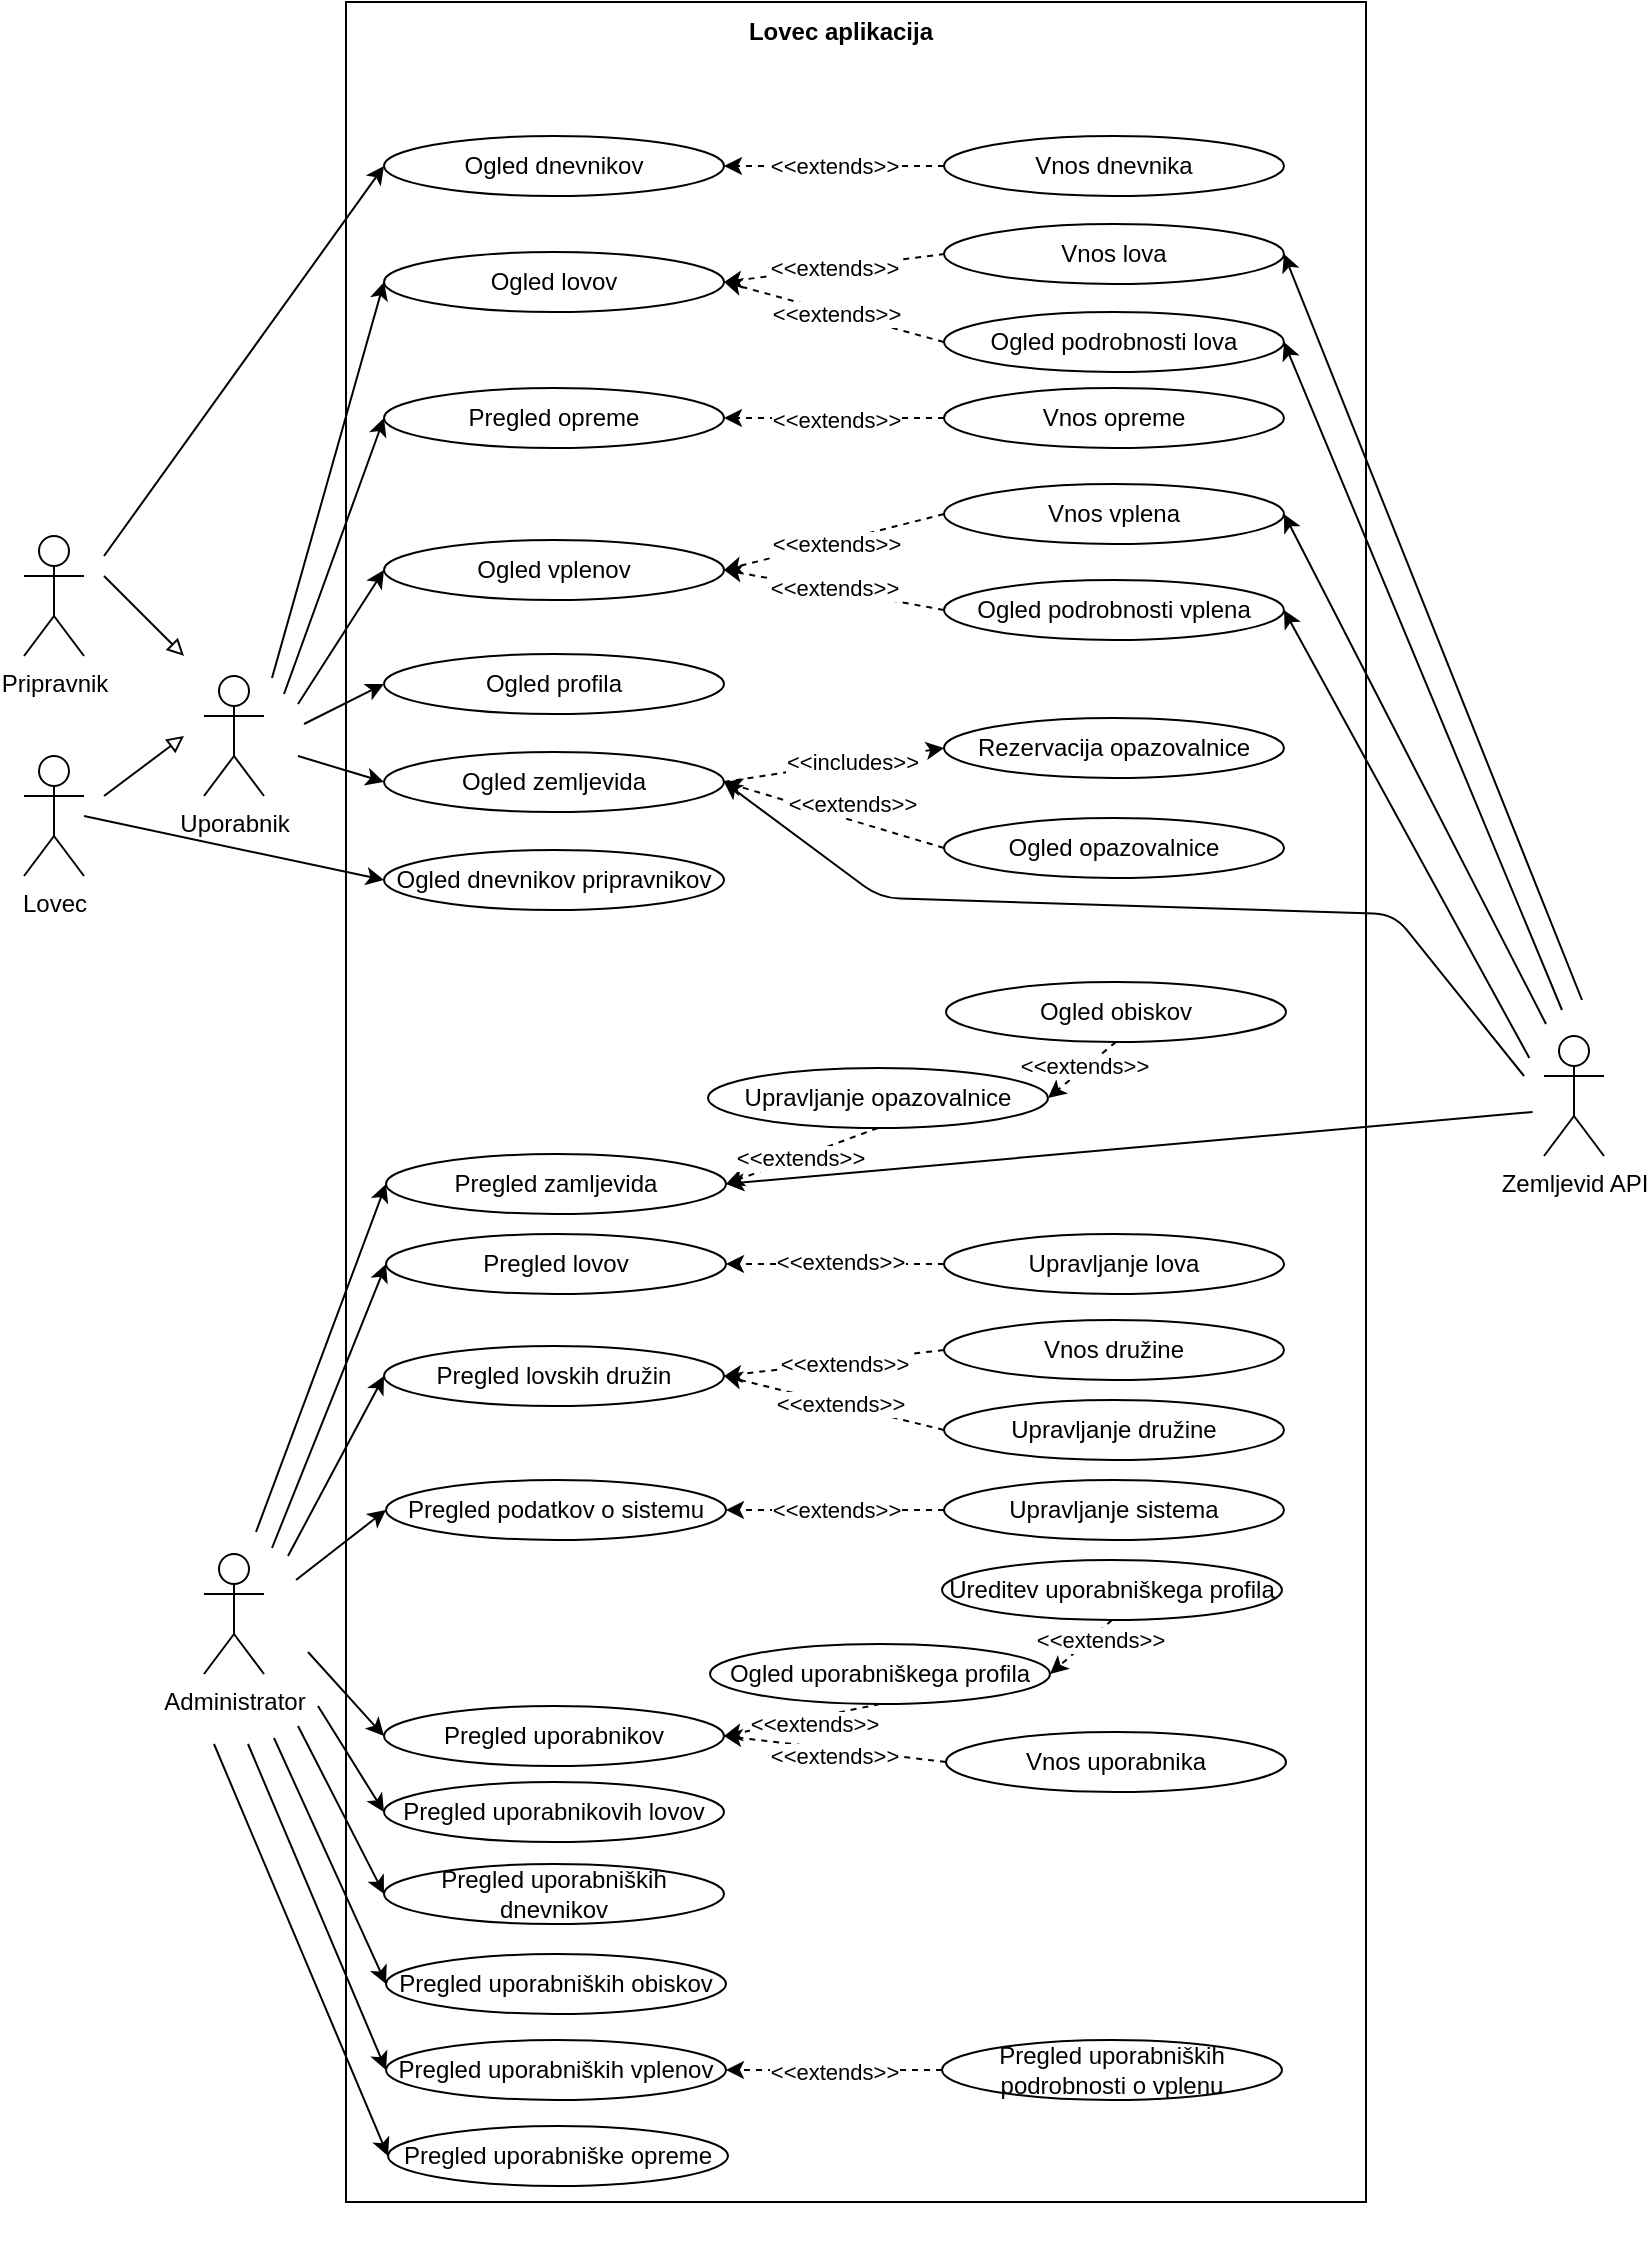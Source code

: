 <mxfile>
    <diagram id="LD_fphp6oKkYH8Suezgv" name="Page-1">
        <mxGraphModel dx="1090" dy="1575" grid="1" gridSize="1" guides="1" tooltips="1" connect="1" arrows="1" fold="1" page="1" pageScale="1" pageWidth="827" pageHeight="1169" math="0" shadow="0">
            <root>
                <mxCell id="0"/>
                <mxCell id="1" parent="0"/>
                <mxCell id="6" value="Administrator&lt;br&gt;" style="shape=umlActor;verticalLabelPosition=bottom;verticalAlign=top;html=1;movable=1;resizable=1;rotatable=1;deletable=1;editable=1;connectable=1;" parent="1" vertex="1">
                    <mxGeometry x="140" y="769" width="30" height="60" as="geometry"/>
                </mxCell>
                <mxCell id="10" value="" style="group;movable=0;resizable=0;rotatable=0;deletable=0;editable=0;connectable=0;" parent="1" vertex="1" connectable="0">
                    <mxGeometry x="50" y="260" width="120" height="170" as="geometry"/>
                </mxCell>
                <mxCell id="2" value="Uporabnik&lt;br&gt;" style="shape=umlActor;verticalLabelPosition=bottom;verticalAlign=top;html=1;" parent="10" vertex="1">
                    <mxGeometry x="90" y="70" width="30" height="60" as="geometry"/>
                </mxCell>
                <mxCell id="4" value="Pripravnik" style="shape=umlActor;verticalLabelPosition=bottom;verticalAlign=top;html=1;" parent="10" vertex="1">
                    <mxGeometry width="30" height="60" as="geometry"/>
                </mxCell>
                <mxCell id="7" style="edgeStyle=none;html=1;endArrow=block;endFill=0;" parent="10" edge="1">
                    <mxGeometry relative="1" as="geometry">
                        <mxPoint x="40" y="130" as="sourcePoint"/>
                        <mxPoint x="80" y="100" as="targetPoint"/>
                    </mxGeometry>
                </mxCell>
                <mxCell id="5" value="Lovec" style="shape=umlActor;verticalLabelPosition=bottom;verticalAlign=top;html=1;" parent="10" vertex="1">
                    <mxGeometry y="110" width="30" height="60" as="geometry"/>
                </mxCell>
                <mxCell id="8" style="edgeStyle=none;html=1;endArrow=block;endFill=0;" parent="10" edge="1">
                    <mxGeometry relative="1" as="geometry">
                        <mxPoint x="40" y="20" as="sourcePoint"/>
                        <mxPoint x="80" y="60" as="targetPoint"/>
                    </mxGeometry>
                </mxCell>
                <mxCell id="12" value="" style="group;movable=1;resizable=1;rotatable=1;deletable=1;editable=1;connectable=1;" parent="1" vertex="1" connectable="0">
                    <mxGeometry x="210" y="20" width="510" height="1100" as="geometry"/>
                </mxCell>
                <mxCell id="9" value="" style="rounded=0;whiteSpace=wrap;html=1;movable=0;resizable=0;rotatable=0;deletable=0;editable=0;connectable=0;fontSize=11;" parent="12" vertex="1">
                    <mxGeometry x="1" y="-27" width="510" height="1100" as="geometry"/>
                </mxCell>
                <mxCell id="13" value="Ogled dnevnikov" style="ellipse;whiteSpace=wrap;html=1;" parent="12" vertex="1">
                    <mxGeometry x="20" y="40" width="170" height="30" as="geometry"/>
                </mxCell>
                <mxCell id="17" style="edgeStyle=none;html=1;exitX=0;exitY=0.5;exitDx=0;exitDy=0;entryX=1;entryY=0.5;entryDx=0;entryDy=0;strokeWidth=1;endArrow=classic;endFill=1;dashed=1;" parent="12" source="14" target="13" edge="1">
                    <mxGeometry relative="1" as="geometry"/>
                </mxCell>
                <mxCell id="18" value="&amp;lt;&amp;lt;extends&amp;gt;&amp;gt;" style="edgeLabel;html=1;align=center;verticalAlign=middle;resizable=0;points=[];" parent="17" vertex="1" connectable="0">
                    <mxGeometry x="-0.164" y="-1" relative="1" as="geometry">
                        <mxPoint x="-9" y="1" as="offset"/>
                    </mxGeometry>
                </mxCell>
                <mxCell id="14" value="Vnos dnevnika" style="ellipse;whiteSpace=wrap;html=1;" parent="12" vertex="1">
                    <mxGeometry x="300" y="40" width="170" height="30" as="geometry"/>
                </mxCell>
                <mxCell id="22" value="Ogled zemljevida" style="ellipse;whiteSpace=wrap;html=1;" parent="12" vertex="1">
                    <mxGeometry x="20" y="348" width="170" height="30" as="geometry"/>
                </mxCell>
                <mxCell id="31" style="edgeStyle=none;html=1;exitX=1;exitY=0.5;exitDx=0;exitDy=0;entryX=0;entryY=0.5;entryDx=0;entryDy=0;strokeWidth=1;startArrow=classic;startFill=1;endArrow=none;endFill=0;dashed=1;" parent="12" source="27" target="28" edge="1">
                    <mxGeometry relative="1" as="geometry"/>
                </mxCell>
                <mxCell id="32" value="&amp;lt;&amp;lt;extends&amp;gt;&amp;gt;" style="edgeLabel;html=1;align=center;verticalAlign=middle;resizable=0;points=[];" parent="31" vertex="1" connectable="0">
                    <mxGeometry x="-0.154" y="1" relative="1" as="geometry">
                        <mxPoint x="8" as="offset"/>
                    </mxGeometry>
                </mxCell>
                <mxCell id="27" value="Ogled lovov" style="ellipse;whiteSpace=wrap;html=1;" parent="12" vertex="1">
                    <mxGeometry x="20" y="98" width="170" height="30" as="geometry"/>
                </mxCell>
                <mxCell id="28" value="Vnos lova" style="ellipse;whiteSpace=wrap;html=1;" parent="12" vertex="1">
                    <mxGeometry x="300" y="84" width="170" height="30" as="geometry"/>
                </mxCell>
                <mxCell id="35" value="Ogled dnevnikov pripravnikov" style="ellipse;whiteSpace=wrap;html=1;" parent="12" vertex="1">
                    <mxGeometry x="20" y="397" width="170" height="30" as="geometry"/>
                </mxCell>
                <mxCell id="41" value="Pregled opreme" style="ellipse;whiteSpace=wrap;html=1;" parent="12" vertex="1">
                    <mxGeometry x="20" y="166" width="170" height="30" as="geometry"/>
                </mxCell>
                <mxCell id="44" style="edgeStyle=none;html=1;exitX=0;exitY=0.5;exitDx=0;exitDy=0;entryX=1;entryY=0.5;entryDx=0;entryDy=0;dashed=1;strokeWidth=1;startArrow=none;startFill=0;endArrow=classic;endFill=1;" parent="12" source="42" target="41" edge="1">
                    <mxGeometry relative="1" as="geometry"/>
                </mxCell>
                <mxCell id="45" value="&amp;lt;&amp;lt;extends&amp;gt;&amp;gt;" style="edgeLabel;html=1;align=center;verticalAlign=middle;resizable=0;points=[];" parent="44" vertex="1" connectable="0">
                    <mxGeometry x="0.174" y="-1" relative="1" as="geometry">
                        <mxPoint x="10" y="2" as="offset"/>
                    </mxGeometry>
                </mxCell>
                <mxCell id="42" value="Vnos opreme" style="ellipse;whiteSpace=wrap;html=1;" parent="12" vertex="1">
                    <mxGeometry x="300" y="166" width="170" height="30" as="geometry"/>
                </mxCell>
                <mxCell id="48" value="Ogled vplenov" style="ellipse;whiteSpace=wrap;html=1;" parent="12" vertex="1">
                    <mxGeometry x="20" y="242" width="170" height="30" as="geometry"/>
                </mxCell>
                <mxCell id="49" style="edgeStyle=none;html=1;exitX=0;exitY=0.5;exitDx=0;exitDy=0;entryX=1;entryY=0.5;entryDx=0;entryDy=0;dashed=1;strokeWidth=1;startArrow=none;startFill=0;endArrow=classic;endFill=1;" parent="12" source="51" target="48" edge="1">
                    <mxGeometry relative="1" as="geometry"/>
                </mxCell>
                <mxCell id="50" value="&amp;lt;&amp;lt;extends&amp;gt;&amp;gt;" style="edgeLabel;html=1;align=center;verticalAlign=middle;resizable=0;points=[];" parent="49" vertex="1" connectable="0">
                    <mxGeometry x="0.174" y="-1" relative="1" as="geometry">
                        <mxPoint x="10" y="-1" as="offset"/>
                    </mxGeometry>
                </mxCell>
                <mxCell id="51" value="Vnos vplena" style="ellipse;whiteSpace=wrap;html=1;" parent="12" vertex="1">
                    <mxGeometry x="300" y="214" width="170" height="30" as="geometry"/>
                </mxCell>
                <mxCell id="80" style="edgeStyle=none;html=1;exitX=0;exitY=0.5;exitDx=0;exitDy=0;entryX=1;entryY=0.5;entryDx=0;entryDy=0;strokeWidth=1;startArrow=none;startFill=0;endArrow=classic;endFill=1;dashed=1;" parent="12" source="79" target="48" edge="1">
                    <mxGeometry relative="1" as="geometry"/>
                </mxCell>
                <mxCell id="81" value="&amp;lt;&amp;lt;extends&amp;gt;&amp;gt;" style="edgeLabel;html=1;align=center;verticalAlign=middle;resizable=0;points=[];" parent="80" vertex="1" connectable="0">
                    <mxGeometry x="0.051" y="1" relative="1" as="geometry">
                        <mxPoint x="3" y="-2" as="offset"/>
                    </mxGeometry>
                </mxCell>
                <mxCell id="79" value="Ogled podrobnosti vplena" style="ellipse;whiteSpace=wrap;html=1;" parent="12" vertex="1">
                    <mxGeometry x="300" y="262" width="170" height="30" as="geometry"/>
                </mxCell>
                <mxCell id="82" value="Ogled profila" style="ellipse;whiteSpace=wrap;html=1;" parent="12" vertex="1">
                    <mxGeometry x="20" y="299" width="170" height="30" as="geometry"/>
                </mxCell>
                <mxCell id="85" style="edgeStyle=none;html=1;exitX=0;exitY=0.5;exitDx=0;exitDy=0;entryX=1;entryY=0.5;entryDx=0;entryDy=0;dashed=1;strokeWidth=1;fontFamily=Helvetica;fontSize=12;fontColor=rgb(0, 0, 0);startArrow=classic;startFill=1;endArrow=none;endFill=0;" parent="12" source="83" target="22" edge="1">
                    <mxGeometry relative="1" as="geometry"/>
                </mxCell>
                <mxCell id="86" value="&lt;font style=&quot;font-size: 11px;&quot;&gt;&amp;lt;&amp;lt;includes&amp;gt;&amp;gt;&lt;/font&gt;" style="edgeLabel;html=1;align=center;verticalAlign=middle;resizable=0;points=[];fontSize=12;fontFamily=Helvetica;fontColor=rgb(0, 0, 0);" parent="85" vertex="1" connectable="0">
                    <mxGeometry x="-0.157" relative="1" as="geometry">
                        <mxPoint as="offset"/>
                    </mxGeometry>
                </mxCell>
                <mxCell id="83" value="Rezervacija opazovalnice" style="ellipse;whiteSpace=wrap;html=1;" parent="12" vertex="1">
                    <mxGeometry x="300" y="331" width="170" height="30" as="geometry"/>
                </mxCell>
                <mxCell id="87" style="edgeStyle=none;html=1;exitX=0;exitY=0.5;exitDx=0;exitDy=0;entryX=1;entryY=0.5;entryDx=0;entryDy=0;dashed=1;strokeWidth=1;fontFamily=Helvetica;fontSize=11;fontColor=rgb(0, 0, 0);startArrow=none;startFill=0;endArrow=classic;endFill=1;" parent="12" source="84" target="22" edge="1">
                    <mxGeometry relative="1" as="geometry"/>
                </mxCell>
                <mxCell id="88" value="&amp;lt;&amp;lt;extends&amp;gt;&amp;gt;" style="edgeLabel;html=1;align=center;verticalAlign=middle;resizable=0;points=[];fontSize=11;fontFamily=Helvetica;fontColor=rgb(0, 0, 0);" parent="87" vertex="1" connectable="0">
                    <mxGeometry x="-0.151" y="-1" relative="1" as="geometry">
                        <mxPoint y="-7" as="offset"/>
                    </mxGeometry>
                </mxCell>
                <mxCell id="84" value="Ogled opazovalnice" style="ellipse;whiteSpace=wrap;html=1;" parent="12" vertex="1">
                    <mxGeometry x="300" y="381" width="170" height="30" as="geometry"/>
                </mxCell>
                <mxCell id="100" style="edgeStyle=none;html=1;exitX=0;exitY=0.5;exitDx=0;exitDy=0;entryX=1;entryY=0.5;entryDx=0;entryDy=0;strokeWidth=1;fontFamily=Helvetica;fontSize=11;fontColor=rgb(0, 0, 0);startArrow=none;startFill=0;endArrow=classic;endFill=1;dashed=1;" parent="12" source="99" target="27" edge="1">
                    <mxGeometry relative="1" as="geometry"/>
                </mxCell>
                <mxCell id="101" value="&amp;lt;&amp;lt;extends&amp;gt;&amp;gt;" style="edgeLabel;html=1;align=center;verticalAlign=middle;resizable=0;points=[];fontSize=11;fontFamily=Helvetica;fontColor=rgb(0, 0, 0);" parent="100" vertex="1" connectable="0">
                    <mxGeometry x="-0.115" y="1" relative="1" as="geometry">
                        <mxPoint x="-5" y="-2" as="offset"/>
                    </mxGeometry>
                </mxCell>
                <mxCell id="99" value="Ogled podrobnosti lova" style="ellipse;whiteSpace=wrap;html=1;" parent="12" vertex="1">
                    <mxGeometry x="300" y="128" width="170" height="30" as="geometry"/>
                </mxCell>
                <mxCell id="104" value="Pregled lovov" style="ellipse;whiteSpace=wrap;html=1;" parent="12" vertex="1">
                    <mxGeometry x="21" y="589" width="170" height="30" as="geometry"/>
                </mxCell>
                <mxCell id="105" value="Pregled lovskih družin" style="ellipse;whiteSpace=wrap;html=1;" parent="12" vertex="1">
                    <mxGeometry x="20" y="645" width="170" height="30" as="geometry"/>
                </mxCell>
                <mxCell id="108" style="edgeStyle=none;html=1;exitX=0;exitY=0.5;exitDx=0;exitDy=0;entryX=1;entryY=0.5;entryDx=0;entryDy=0;strokeWidth=1;fontFamily=Helvetica;fontSize=11;fontColor=rgb(0, 0, 0);startArrow=none;startFill=0;endArrow=classic;endFill=1;dashed=1;" parent="12" source="106" target="105" edge="1">
                    <mxGeometry relative="1" as="geometry"/>
                </mxCell>
                <mxCell id="110" value="&amp;lt;&amp;lt;extends&amp;gt;&amp;gt;" style="edgeLabel;html=1;align=center;verticalAlign=middle;resizable=0;points=[];fontSize=11;fontFamily=Helvetica;fontColor=rgb(0, 0, 0);" parent="108" vertex="1" connectable="0">
                    <mxGeometry x="0.021" relative="1" as="geometry">
                        <mxPoint x="6" as="offset"/>
                    </mxGeometry>
                </mxCell>
                <mxCell id="106" value="Vnos družine" style="ellipse;whiteSpace=wrap;html=1;" parent="12" vertex="1">
                    <mxGeometry x="300" y="632" width="170" height="30" as="geometry"/>
                </mxCell>
                <mxCell id="109" style="edgeStyle=none;html=1;exitX=0;exitY=0.5;exitDx=0;exitDy=0;entryX=1;entryY=0.5;entryDx=0;entryDy=0;dashed=1;strokeWidth=1;fontFamily=Helvetica;fontSize=11;fontColor=rgb(0, 0, 0);startArrow=none;startFill=0;endArrow=classic;endFill=1;" parent="12" source="107" target="105" edge="1">
                    <mxGeometry relative="1" as="geometry"/>
                </mxCell>
                <mxCell id="107" value="Upravljanje družine" style="ellipse;whiteSpace=wrap;html=1;" parent="12" vertex="1">
                    <mxGeometry x="300" y="672" width="170" height="30" as="geometry"/>
                </mxCell>
                <mxCell id="111" value="&amp;lt;&amp;lt;extends&amp;gt;&amp;gt;" style="edgeLabel;html=1;align=center;verticalAlign=middle;resizable=0;points=[];fontSize=11;fontFamily=Helvetica;fontColor=rgb(0, 0, 0);" parent="12" vertex="1" connectable="0">
                    <mxGeometry x="248.005" y="674.001" as="geometry"/>
                </mxCell>
                <mxCell id="113" style="edgeStyle=none;html=1;exitX=0;exitY=0.5;exitDx=0;exitDy=0;entryX=1;entryY=0.5;entryDx=0;entryDy=0;dashed=1;strokeWidth=1;fontFamily=Helvetica;fontSize=11;fontColor=rgb(0, 0, 0);startArrow=none;startFill=0;endArrow=classic;endFill=1;" parent="12" source="112" target="104" edge="1">
                    <mxGeometry relative="1" as="geometry"/>
                </mxCell>
                <mxCell id="114" value="&amp;lt;&amp;lt;extends&amp;gt;&amp;gt;" style="edgeLabel;html=1;align=center;verticalAlign=middle;resizable=0;points=[];fontSize=11;fontFamily=Helvetica;fontColor=rgb(0, 0, 0);" parent="113" vertex="1" connectable="0">
                    <mxGeometry x="-0.153" y="1" relative="1" as="geometry">
                        <mxPoint x="-6" y="-2" as="offset"/>
                    </mxGeometry>
                </mxCell>
                <mxCell id="112" value="Upravljanje lova" style="ellipse;whiteSpace=wrap;html=1;" parent="12" vertex="1">
                    <mxGeometry x="300" y="589" width="170" height="30" as="geometry"/>
                </mxCell>
                <mxCell id="115" value="Pregled podatkov o sistemu" style="ellipse;whiteSpace=wrap;html=1;" parent="12" vertex="1">
                    <mxGeometry x="21" y="712" width="170" height="30" as="geometry"/>
                </mxCell>
                <mxCell id="117" style="edgeStyle=none;html=1;exitX=0;exitY=0.5;exitDx=0;exitDy=0;entryX=1;entryY=0.5;entryDx=0;entryDy=0;dashed=1;strokeWidth=1;fontFamily=Helvetica;fontSize=11;fontColor=rgb(0, 0, 0);startArrow=none;startFill=0;endArrow=classic;endFill=1;" parent="12" source="116" target="115" edge="1">
                    <mxGeometry relative="1" as="geometry"/>
                </mxCell>
                <mxCell id="118" value="&amp;lt;&amp;lt;extends&amp;gt;&amp;gt;" style="edgeLabel;html=1;align=center;verticalAlign=middle;resizable=0;points=[];fontSize=11;fontFamily=Helvetica;fontColor=rgb(0, 0, 0);" parent="117" vertex="1" connectable="0">
                    <mxGeometry x="0.153" y="3" relative="1" as="geometry">
                        <mxPoint x="9" y="-3" as="offset"/>
                    </mxGeometry>
                </mxCell>
                <mxCell id="116" value="Upravljanje sistema" style="ellipse;whiteSpace=wrap;html=1;" parent="12" vertex="1">
                    <mxGeometry x="300" y="712" width="170" height="30" as="geometry"/>
                </mxCell>
                <mxCell id="119" value="Pregled uporabnikov" style="ellipse;whiteSpace=wrap;html=1;" parent="12" vertex="1">
                    <mxGeometry x="20" y="825" width="170" height="30" as="geometry"/>
                </mxCell>
                <mxCell id="121" style="edgeStyle=none;html=1;exitX=0.5;exitY=1;exitDx=0;exitDy=0;entryX=1;entryY=0.5;entryDx=0;entryDy=0;dashed=1;strokeWidth=1;fontFamily=Helvetica;fontSize=11;fontColor=rgb(0, 0, 0);startArrow=none;startFill=0;endArrow=classic;endFill=1;" parent="12" source="120" target="119" edge="1">
                    <mxGeometry relative="1" as="geometry"/>
                </mxCell>
                <mxCell id="122" value="&amp;lt;&amp;lt;extends&amp;gt;&amp;gt;" style="edgeLabel;html=1;align=center;verticalAlign=middle;resizable=0;points=[];fontSize=11;fontFamily=Helvetica;fontColor=rgb(0, 0, 0);" parent="121" vertex="1" connectable="0">
                    <mxGeometry x="0.385" y="-1" relative="1" as="geometry">
                        <mxPoint x="21" as="offset"/>
                    </mxGeometry>
                </mxCell>
                <mxCell id="120" value="Ogled uporabniškega profila" style="ellipse;whiteSpace=wrap;html=1;" parent="12" vertex="1">
                    <mxGeometry x="183" y="794" width="170" height="30" as="geometry"/>
                </mxCell>
                <mxCell id="136" style="edgeStyle=none;html=1;exitX=0.5;exitY=1;exitDx=0;exitDy=0;entryX=1;entryY=0.5;entryDx=0;entryDy=0;dashed=1;strokeWidth=1;fontFamily=Helvetica;fontSize=11;fontColor=rgb(0, 0, 0);startArrow=none;startFill=0;endArrow=classic;endFill=1;" parent="12" source="123" target="127" edge="1">
                    <mxGeometry relative="1" as="geometry"/>
                </mxCell>
                <mxCell id="137" value="&amp;lt;&amp;lt;extends&amp;gt;&amp;gt;" style="edgeLabel;html=1;align=center;verticalAlign=middle;resizable=0;points=[];fontSize=11;fontFamily=Helvetica;fontColor=rgb(0, 0, 0);" parent="136" vertex="1" connectable="0">
                    <mxGeometry x="-0.093" y="-1" relative="1" as="geometry">
                        <mxPoint as="offset"/>
                    </mxGeometry>
                </mxCell>
                <mxCell id="123" value="Ogled obiskov" style="ellipse;whiteSpace=wrap;html=1;" parent="12" vertex="1">
                    <mxGeometry x="301" y="463" width="170" height="30" as="geometry"/>
                </mxCell>
                <mxCell id="126" value="Pregled zamljevida" style="ellipse;whiteSpace=wrap;html=1;" parent="12" vertex="1">
                    <mxGeometry x="21" y="549" width="170" height="30" as="geometry"/>
                </mxCell>
                <mxCell id="129" style="edgeStyle=none;html=1;exitX=0.5;exitY=1;exitDx=0;exitDy=0;entryX=1;entryY=0.5;entryDx=0;entryDy=0;strokeWidth=1;fontFamily=Helvetica;fontSize=11;fontColor=rgb(0, 0, 0);startArrow=none;startFill=0;endArrow=classic;endFill=1;dashed=1;" parent="12" source="127" target="126" edge="1">
                    <mxGeometry relative="1" as="geometry"/>
                </mxCell>
                <mxCell id="130" value="&amp;lt;&amp;lt;extends&amp;gt;&amp;gt;" style="edgeLabel;html=1;align=center;verticalAlign=middle;resizable=0;points=[];fontSize=11;fontFamily=Helvetica;fontColor=rgb(0, 0, 0);" parent="129" vertex="1" connectable="0">
                    <mxGeometry x="0.159" y="1" relative="1" as="geometry">
                        <mxPoint x="5" y="-2" as="offset"/>
                    </mxGeometry>
                </mxCell>
                <mxCell id="127" value="Upravljanje opazovalnice" style="ellipse;whiteSpace=wrap;html=1;" parent="12" vertex="1">
                    <mxGeometry x="182" y="506" width="170" height="30" as="geometry"/>
                </mxCell>
                <mxCell id="132" style="edgeStyle=none;html=1;exitX=0;exitY=0.5;exitDx=0;exitDy=0;entryX=1;entryY=0.5;entryDx=0;entryDy=0;dashed=1;strokeWidth=1;fontFamily=Helvetica;fontSize=11;fontColor=rgb(0, 0, 0);startArrow=none;startFill=0;endArrow=classic;endFill=1;" parent="12" source="131" target="119" edge="1">
                    <mxGeometry relative="1" as="geometry"/>
                </mxCell>
                <mxCell id="133" value="&amp;lt;&amp;lt;extends&amp;gt;&amp;gt;" style="edgeLabel;html=1;align=center;verticalAlign=middle;resizable=0;points=[];fontSize=11;fontFamily=Helvetica;fontColor=rgb(0, 0, 0);" parent="132" vertex="1" connectable="0">
                    <mxGeometry x="0.246" relative="1" as="geometry">
                        <mxPoint x="13" y="5" as="offset"/>
                    </mxGeometry>
                </mxCell>
                <mxCell id="131" value="Vnos uporabnika" style="ellipse;whiteSpace=wrap;html=1;" parent="12" vertex="1">
                    <mxGeometry x="301" y="838" width="170" height="30" as="geometry"/>
                </mxCell>
                <mxCell id="140" style="edgeStyle=none;html=1;exitX=0.5;exitY=1;exitDx=0;exitDy=0;entryX=1;entryY=0.5;entryDx=0;entryDy=0;strokeWidth=1;fontFamily=Helvetica;fontSize=11;fontColor=rgb(0, 0, 0);startArrow=none;startFill=0;endArrow=classic;endFill=1;dashed=1;" parent="12" source="139" target="120" edge="1">
                    <mxGeometry relative="1" as="geometry"/>
                </mxCell>
                <mxCell id="141" value="&amp;lt;&amp;lt;extends&amp;gt;&amp;gt;" style="edgeLabel;html=1;align=center;verticalAlign=middle;resizable=0;points=[];fontSize=11;fontFamily=Helvetica;fontColor=rgb(0, 0, 0);" parent="140" vertex="1" connectable="0">
                    <mxGeometry x="-0.093" y="1" relative="1" as="geometry">
                        <mxPoint x="7" y="-3" as="offset"/>
                    </mxGeometry>
                </mxCell>
                <mxCell id="139" value="Ureditev uporabniškega profila" style="ellipse;whiteSpace=wrap;html=1;" parent="12" vertex="1">
                    <mxGeometry x="299" y="752" width="170" height="30" as="geometry"/>
                </mxCell>
                <mxCell id="142" value="Pregled uporabniških dnevnikov" style="ellipse;whiteSpace=wrap;html=1;" parent="12" vertex="1">
                    <mxGeometry x="20" y="904" width="170" height="30" as="geometry"/>
                </mxCell>
                <mxCell id="143" value="Pregled uporabniških obiskov" style="ellipse;whiteSpace=wrap;html=1;" parent="12" vertex="1">
                    <mxGeometry x="21" y="949" width="170" height="30" as="geometry"/>
                </mxCell>
                <mxCell id="144" value="Pregled uporabniških vplenov" style="ellipse;whiteSpace=wrap;html=1;" parent="12" vertex="1">
                    <mxGeometry x="21" y="992" width="170" height="30" as="geometry"/>
                </mxCell>
                <mxCell id="145" value="Pregled uporabniške opreme" style="ellipse;whiteSpace=wrap;html=1;" parent="12" vertex="1">
                    <mxGeometry x="22" y="1035" width="170" height="30" as="geometry"/>
                </mxCell>
                <mxCell id="146" value="Pregled uporabnikovih lovov" style="ellipse;whiteSpace=wrap;html=1;" parent="12" vertex="1">
                    <mxGeometry x="20" y="863" width="170" height="30" as="geometry"/>
                </mxCell>
                <mxCell id="157" style="edgeStyle=none;html=1;exitX=0;exitY=0.5;exitDx=0;exitDy=0;entryX=1;entryY=0.5;entryDx=0;entryDy=0;strokeWidth=1;fontFamily=Helvetica;fontSize=11;fontColor=rgb(0, 0, 0);startArrow=none;startFill=0;endArrow=classic;endFill=1;dashed=1;" parent="12" source="156" target="144" edge="1">
                    <mxGeometry relative="1" as="geometry"/>
                </mxCell>
                <mxCell id="158" value="&amp;lt;&amp;lt;extends&amp;gt;&amp;gt;" style="edgeLabel;html=1;align=center;verticalAlign=middle;resizable=0;points=[];fontSize=11;fontFamily=Helvetica;fontColor=rgb(0, 0, 0);" parent="157" vertex="1" connectable="0">
                    <mxGeometry x="0.145" y="2" relative="1" as="geometry">
                        <mxPoint x="8" y="-1" as="offset"/>
                    </mxGeometry>
                </mxCell>
                <mxCell id="156" value="Pregled uporabniških podrobnosti o vplenu" style="ellipse;whiteSpace=wrap;html=1;" parent="12" vertex="1">
                    <mxGeometry x="299" y="992" width="170" height="30" as="geometry"/>
                </mxCell>
                <mxCell id="15" style="edgeStyle=orthogonalEdgeStyle;html=1;exitX=1;exitY=0.333;exitDx=0;exitDy=0;exitPerimeter=0;entryX=0;entryY=0.5;entryDx=0;entryDy=0;strokeWidth=1;endArrow=classic;endFill=1;strokeColor=none;curved=1;" parent="1" source="4" target="13" edge="1">
                    <mxGeometry relative="1" as="geometry"/>
                </mxCell>
                <mxCell id="16" style="html=1;strokeWidth=1;endArrow=classic;endFill=1;entryX=0;entryY=0.5;entryDx=0;entryDy=0;" parent="1" target="13" edge="1">
                    <mxGeometry relative="1" as="geometry">
                        <mxPoint x="230" y="70" as="targetPoint"/>
                        <mxPoint x="90" y="270" as="sourcePoint"/>
                    </mxGeometry>
                </mxCell>
                <mxCell id="19" value="Zemljevid API" style="shape=umlActor;verticalLabelPosition=bottom;verticalAlign=top;html=1;movable=0;resizable=0;rotatable=0;deletable=0;editable=0;connectable=0;" parent="1" vertex="1">
                    <mxGeometry x="810" y="510" width="30" height="60" as="geometry"/>
                </mxCell>
                <mxCell id="24" style="edgeStyle=none;html=1;exitX=1;exitY=0.5;exitDx=0;exitDy=0;strokeWidth=1;endArrow=none;endFill=0;startArrow=classic;startFill=1;" parent="1" source="22" edge="1">
                    <mxGeometry relative="1" as="geometry">
                        <mxPoint x="800" y="530" as="targetPoint"/>
                        <Array as="points">
                            <mxPoint x="478" y="441"/>
                            <mxPoint x="735" y="449"/>
                        </Array>
                    </mxGeometry>
                </mxCell>
                <mxCell id="36" style="edgeStyle=none;html=1;entryX=0;entryY=0.5;entryDx=0;entryDy=0;strokeWidth=1;startArrow=none;startFill=0;endArrow=classic;endFill=1;" parent="1" target="35" edge="1">
                    <mxGeometry relative="1" as="geometry">
                        <mxPoint x="80" y="400" as="sourcePoint"/>
                    </mxGeometry>
                </mxCell>
                <mxCell id="56" style="edgeStyle=none;html=1;exitX=1;exitY=0.5;exitDx=0;exitDy=0;strokeWidth=1;startArrow=classic;startFill=1;endArrow=none;endFill=0;" parent="1" source="79" edge="1">
                    <mxGeometry relative="1" as="geometry">
                        <mxPoint x="802.667" y="521" as="targetPoint"/>
                    </mxGeometry>
                </mxCell>
                <mxCell id="90" style="edgeStyle=none;html=1;exitX=1;exitY=0.5;exitDx=0;exitDy=0;strokeWidth=1;fontFamily=Helvetica;fontSize=11;fontColor=rgb(0, 0, 0);startArrow=classic;startFill=1;endArrow=none;endFill=0;" parent="1" source="51" edge="1">
                    <mxGeometry relative="1" as="geometry">
                        <mxPoint x="811" y="504" as="targetPoint"/>
                    </mxGeometry>
                </mxCell>
                <mxCell id="92" style="edgeStyle=none;html=1;exitX=0;exitY=0.5;exitDx=0;exitDy=0;strokeWidth=1;fontFamily=Helvetica;fontSize=11;fontColor=rgb(0, 0, 0);startArrow=classic;startFill=1;endArrow=none;endFill=0;" parent="1" source="27" edge="1">
                    <mxGeometry relative="1" as="geometry">
                        <mxPoint x="174.0" y="331" as="targetPoint"/>
                    </mxGeometry>
                </mxCell>
                <mxCell id="93" style="edgeStyle=none;html=1;exitX=0;exitY=0.5;exitDx=0;exitDy=0;strokeWidth=1;fontFamily=Helvetica;fontSize=11;fontColor=rgb(0, 0, 0);startArrow=classic;startFill=1;endArrow=none;endFill=0;" parent="1" source="41" edge="1">
                    <mxGeometry relative="1" as="geometry">
                        <mxPoint x="180" y="339" as="targetPoint"/>
                    </mxGeometry>
                </mxCell>
                <mxCell id="94" style="edgeStyle=none;html=1;exitX=0;exitY=0.5;exitDx=0;exitDy=0;strokeWidth=1;fontFamily=Helvetica;fontSize=11;fontColor=rgb(0, 0, 0);startArrow=classic;startFill=1;endArrow=none;endFill=0;" parent="1" source="48" edge="1">
                    <mxGeometry relative="1" as="geometry">
                        <mxPoint x="187" y="344" as="targetPoint"/>
                    </mxGeometry>
                </mxCell>
                <mxCell id="95" style="edgeStyle=none;html=1;exitX=0;exitY=0.5;exitDx=0;exitDy=0;strokeWidth=1;fontFamily=Helvetica;fontSize=11;fontColor=rgb(0, 0, 0);startArrow=classic;startFill=1;endArrow=none;endFill=0;" parent="1" source="82" edge="1">
                    <mxGeometry relative="1" as="geometry">
                        <mxPoint x="190" y="354" as="targetPoint"/>
                    </mxGeometry>
                </mxCell>
                <mxCell id="96" style="edgeStyle=none;html=1;exitX=0;exitY=0.5;exitDx=0;exitDy=0;strokeWidth=1;fontFamily=Helvetica;fontSize=11;fontColor=rgb(0, 0, 0);startArrow=classic;startFill=1;endArrow=none;endFill=0;" parent="1" source="22" edge="1">
                    <mxGeometry relative="1" as="geometry">
                        <mxPoint x="187" y="370" as="targetPoint"/>
                    </mxGeometry>
                </mxCell>
                <mxCell id="102" style="edgeStyle=none;html=1;exitX=1;exitY=0.5;exitDx=0;exitDy=0;strokeWidth=1;fontFamily=Helvetica;fontSize=11;fontColor=rgb(0, 0, 0);startArrow=classic;startFill=1;endArrow=none;endFill=0;" parent="1" source="28" edge="1">
                    <mxGeometry relative="1" as="geometry">
                        <mxPoint x="829" y="492" as="targetPoint"/>
                    </mxGeometry>
                </mxCell>
                <mxCell id="103" style="edgeStyle=none;html=1;exitX=1;exitY=0.5;exitDx=0;exitDy=0;strokeWidth=1;fontFamily=Helvetica;fontSize=11;fontColor=rgb(0, 0, 0);startArrow=classic;startFill=1;endArrow=none;endFill=0;" parent="1" source="99" edge="1">
                    <mxGeometry relative="1" as="geometry">
                        <mxPoint x="819" y="497" as="targetPoint"/>
                    </mxGeometry>
                </mxCell>
                <mxCell id="138" style="edgeStyle=none;html=1;exitX=1;exitY=0.5;exitDx=0;exitDy=0;strokeWidth=1;fontFamily=Helvetica;fontSize=11;fontColor=rgb(0, 0, 0);startArrow=classic;startFill=1;endArrow=none;endFill=0;" parent="1" source="126" edge="1">
                    <mxGeometry relative="1" as="geometry">
                        <mxPoint x="804.286" y="548" as="targetPoint"/>
                    </mxGeometry>
                </mxCell>
                <mxCell id="147" style="edgeStyle=none;html=1;exitX=0;exitY=0.5;exitDx=0;exitDy=0;strokeWidth=1;fontFamily=Helvetica;fontSize=11;fontColor=rgb(0, 0, 0);startArrow=classic;startFill=1;endArrow=none;endFill=0;" parent="1" source="126" edge="1">
                    <mxGeometry relative="1" as="geometry">
                        <mxPoint x="166" y="758" as="targetPoint"/>
                    </mxGeometry>
                </mxCell>
                <mxCell id="148" style="edgeStyle=none;html=1;exitX=0;exitY=0.5;exitDx=0;exitDy=0;strokeWidth=1;fontFamily=Helvetica;fontSize=11;fontColor=rgb(0, 0, 0);startArrow=classic;startFill=1;endArrow=none;endFill=0;" parent="1" source="105" edge="1">
                    <mxGeometry relative="1" as="geometry">
                        <mxPoint x="182" y="770" as="targetPoint"/>
                    </mxGeometry>
                </mxCell>
                <mxCell id="149" style="edgeStyle=none;html=1;exitX=0;exitY=0.5;exitDx=0;exitDy=0;strokeWidth=1;fontFamily=Helvetica;fontSize=11;fontColor=rgb(0, 0, 0);startArrow=classic;startFill=1;endArrow=none;endFill=0;" parent="1" source="115" edge="1">
                    <mxGeometry relative="1" as="geometry">
                        <mxPoint x="186" y="782" as="targetPoint"/>
                    </mxGeometry>
                </mxCell>
                <mxCell id="150" style="edgeStyle=none;html=1;exitX=0;exitY=0.5;exitDx=0;exitDy=0;strokeWidth=1;fontFamily=Helvetica;fontSize=11;fontColor=rgb(0, 0, 0);startArrow=classic;startFill=1;endArrow=none;endFill=0;" parent="1" source="119" edge="1">
                    <mxGeometry relative="1" as="geometry">
                        <mxPoint x="192" y="818" as="targetPoint"/>
                    </mxGeometry>
                </mxCell>
                <mxCell id="151" style="edgeStyle=none;html=1;exitX=0;exitY=0.5;exitDx=0;exitDy=0;strokeWidth=1;fontFamily=Helvetica;fontSize=11;fontColor=rgb(0, 0, 0);startArrow=classic;startFill=1;endArrow=none;endFill=0;" parent="1" source="146" edge="1">
                    <mxGeometry relative="1" as="geometry">
                        <mxPoint x="197" y="845" as="targetPoint"/>
                    </mxGeometry>
                </mxCell>
                <mxCell id="152" style="edgeStyle=none;html=1;exitX=0;exitY=0.5;exitDx=0;exitDy=0;strokeWidth=1;fontFamily=Helvetica;fontSize=11;fontColor=rgb(0, 0, 0);startArrow=classic;startFill=1;endArrow=none;endFill=0;" parent="1" source="142" edge="1">
                    <mxGeometry relative="1" as="geometry">
                        <mxPoint x="187" y="855" as="targetPoint"/>
                    </mxGeometry>
                </mxCell>
                <mxCell id="153" style="edgeStyle=none;html=1;exitX=0;exitY=0.5;exitDx=0;exitDy=0;strokeWidth=1;fontFamily=Helvetica;fontSize=11;fontColor=rgb(0, 0, 0);startArrow=classic;startFill=1;endArrow=none;endFill=0;" parent="1" source="143" edge="1">
                    <mxGeometry relative="1" as="geometry">
                        <mxPoint x="175" y="861" as="targetPoint"/>
                    </mxGeometry>
                </mxCell>
                <mxCell id="154" style="edgeStyle=none;html=1;exitX=0;exitY=0.5;exitDx=0;exitDy=0;strokeWidth=1;fontFamily=Helvetica;fontSize=11;fontColor=rgb(0, 0, 0);startArrow=classic;startFill=1;endArrow=none;endFill=0;" parent="1" source="144" edge="1">
                    <mxGeometry relative="1" as="geometry">
                        <mxPoint x="162" y="864" as="targetPoint"/>
                    </mxGeometry>
                </mxCell>
                <mxCell id="155" style="edgeStyle=none;html=1;exitX=0;exitY=0.5;exitDx=0;exitDy=0;strokeWidth=1;fontFamily=Helvetica;fontSize=11;fontColor=rgb(0, 0, 0);startArrow=classic;startFill=1;endArrow=none;endFill=0;" parent="1" source="145" edge="1">
                    <mxGeometry relative="1" as="geometry">
                        <mxPoint x="145" y="864" as="targetPoint"/>
                    </mxGeometry>
                </mxCell>
                <mxCell id="11" value="&lt;b&gt;Lovec aplikacija&lt;/b&gt;" style="text;html=1;strokeColor=none;fillColor=none;align=center;verticalAlign=middle;whiteSpace=wrap;rounded=0;" parent="1" vertex="1">
                    <mxGeometry x="380.5" y="-7" width="155" height="30" as="geometry"/>
                </mxCell>
                <mxCell id="160" style="edgeStyle=none;html=1;exitX=0;exitY=0.5;exitDx=0;exitDy=0;strokeWidth=1;fontFamily=Helvetica;fontSize=11;fontColor=rgb(0, 0, 0);startArrow=classic;startFill=1;endArrow=none;endFill=0;" parent="1" source="104" edge="1">
                    <mxGeometry relative="1" as="geometry">
                        <mxPoint x="174" y="766" as="targetPoint"/>
                    </mxGeometry>
                </mxCell>
            </root>
        </mxGraphModel>
    </diagram>
</mxfile>